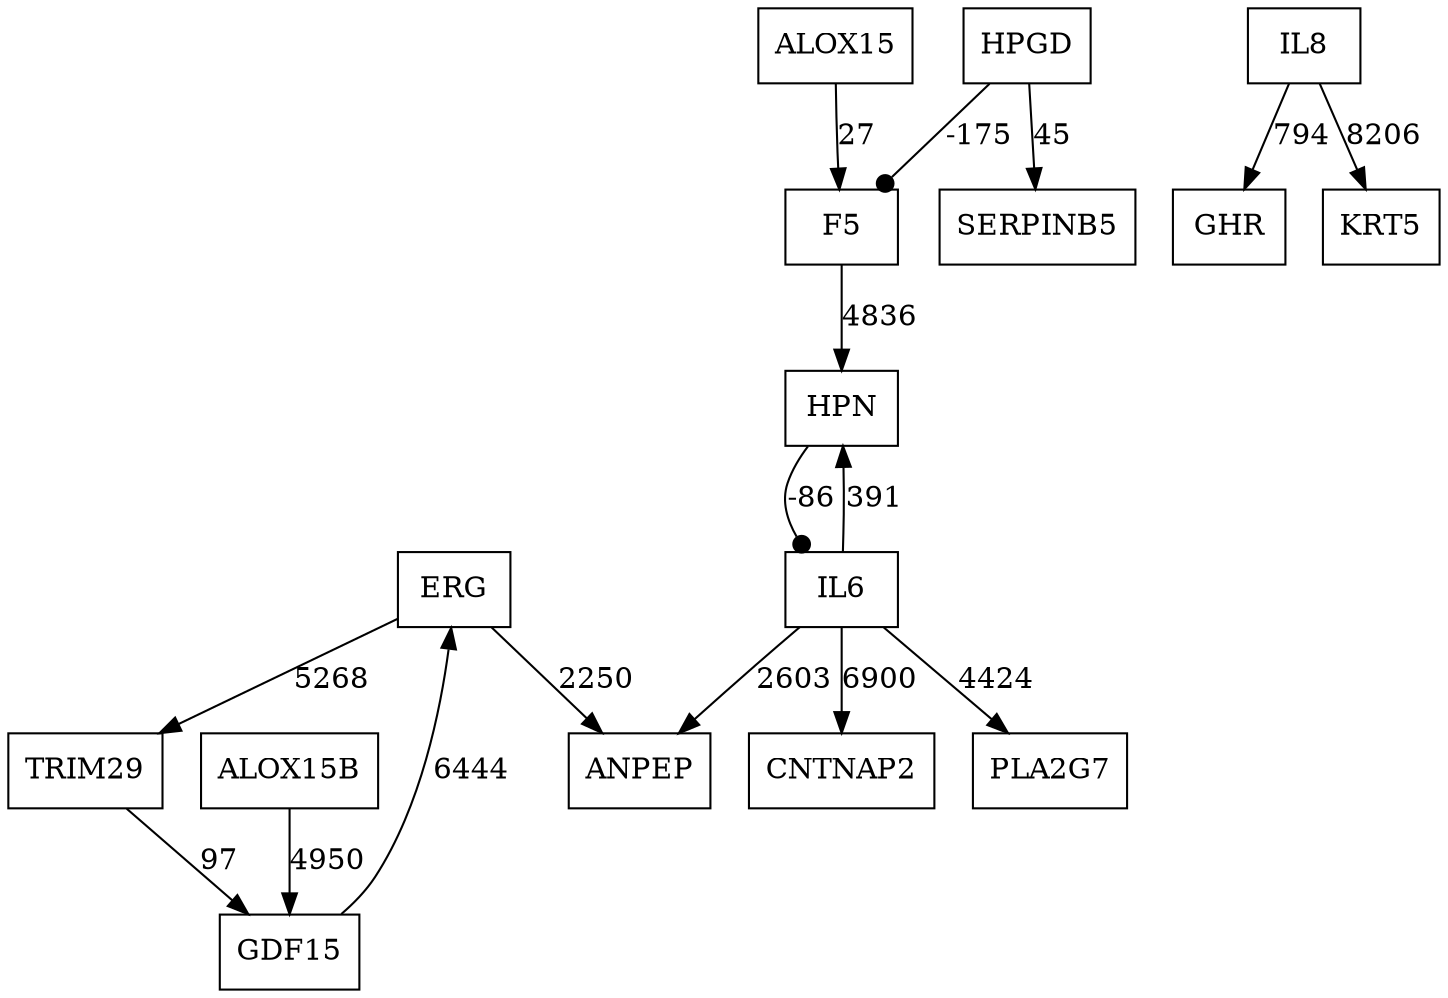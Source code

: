 digraph {
node[shape=box];
    0 [label="ALOX15"];
    1 [label="ALOX15B"];
    2 [label="ANPEP"];
    3 [label="CNTNAP2"];
    4 [label="ERG"];
    5 [label="F5"];
    6 [label="GDF15"];
    7 [label="GHR"];
    8 [label="HPGD"];
    9 [label="HPN"];
    10 [label="IL6"];
    11 [label="IL8"];
    12 [label="KRT5"];
    13 [label="PLA2G7"];
    15 [label="SERPINB5"];
    16 [label="TRIM29"];
4->2[label=2250];
10->2[label=2603];
10->3[label=6900];
6->4[label=6444];
0->5[label=27];
8->5[arrowhead = dot, label=-175];
1->6[label=4950];
16->6[label=97];
11->7[label=794];
5->9[label=4836];
10->9[label=391];
9->10[arrowhead = dot, label=-86];
11->12[label=8206];
10->13[label=4424];
8->15[label=45];
4->16[label=5268];
}

